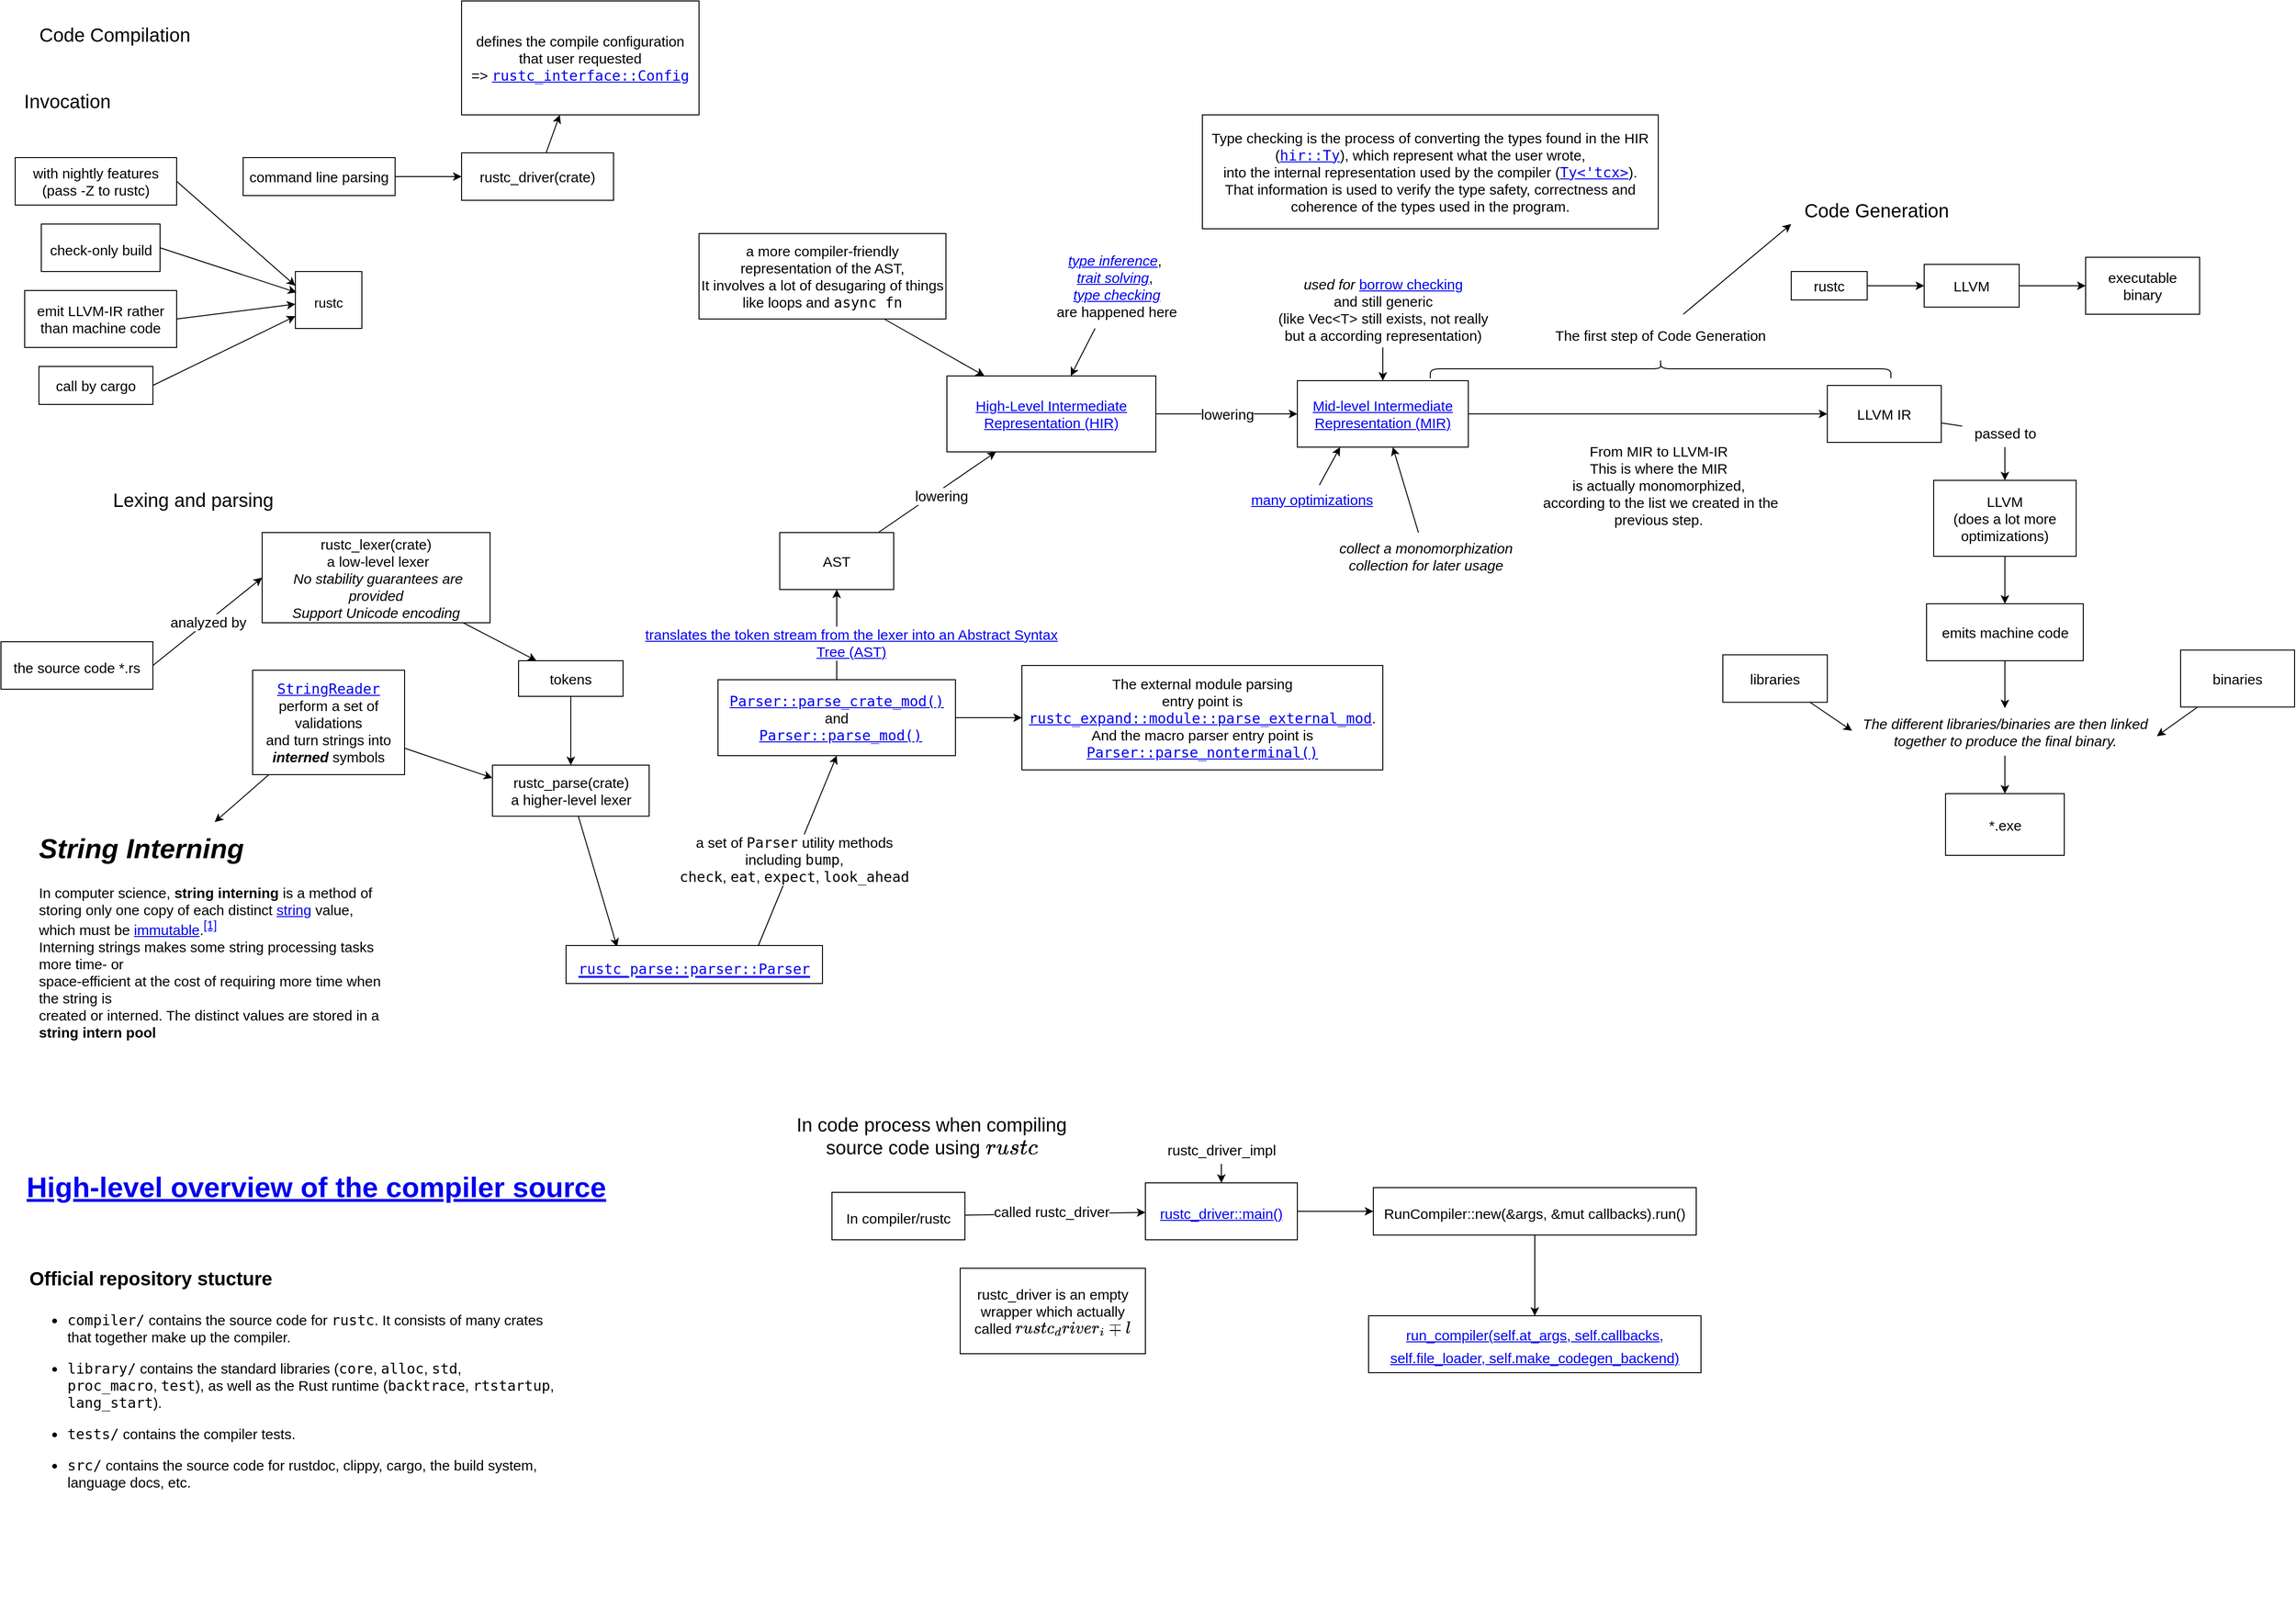 <mxfile>
    <diagram id="d-J2vTroJSH87MWg2zBY" name="Page-1">
        <mxGraphModel dx="888" dy="611" grid="1" gridSize="10" guides="1" tooltips="1" connect="1" arrows="1" fold="1" page="1" pageScale="1" pageWidth="827" pageHeight="1169" math="0" shadow="0">
            <root>
                <mxCell id="0"/>
                <mxCell id="1" parent="0"/>
                <mxCell id="2" value="&lt;font style=&quot;font-size: 20px;&quot;&gt;Code Compilation&lt;/font&gt;" style="text;html=1;strokeColor=none;fillColor=none;align=center;verticalAlign=middle;whiteSpace=wrap;rounded=0;" vertex="1" parent="1">
                    <mxGeometry x="40" y="40" width="210" height="40" as="geometry"/>
                </mxCell>
                <mxCell id="3" value="&lt;font style=&quot;font-size: 14px;&quot;&gt;rustc&lt;/font&gt;" style="rounded=0;whiteSpace=wrap;html=1;fontSize=20;" vertex="1" parent="1">
                    <mxGeometry x="335" y="310" width="70" height="60" as="geometry"/>
                </mxCell>
                <mxCell id="19" style="edgeStyle=none;html=1;entryX=0;entryY=0.25;entryDx=0;entryDy=0;fontSize=15;exitX=1;exitY=0.5;exitDx=0;exitDy=0;" edge="1" parent="1" source="4" target="3">
                    <mxGeometry relative="1" as="geometry"/>
                </mxCell>
                <mxCell id="4" value="&lt;font style=&quot;font-size: 15px;&quot;&gt;with nightly features&lt;br&gt;(pass -Z to rustc)&lt;/font&gt;" style="rounded=0;whiteSpace=wrap;html=1;fontSize=14;" vertex="1" parent="1">
                    <mxGeometry x="40" y="190" width="170" height="50" as="geometry"/>
                </mxCell>
                <mxCell id="5" value="&lt;font style=&quot;font-size: 20px;&quot;&gt;Invocation&lt;/font&gt;" style="text;html=1;strokeColor=none;fillColor=none;align=center;verticalAlign=middle;whiteSpace=wrap;rounded=0;fontSize=14;" vertex="1" parent="1">
                    <mxGeometry x="40" y="110" width="110" height="40" as="geometry"/>
                </mxCell>
                <mxCell id="20" style="edgeStyle=none;html=1;fontSize=15;exitX=1;exitY=0.5;exitDx=0;exitDy=0;entryX=0.017;entryY=0.367;entryDx=0;entryDy=0;entryPerimeter=0;" edge="1" parent="1" source="6" target="3">
                    <mxGeometry relative="1" as="geometry"/>
                </mxCell>
                <mxCell id="6" value="&lt;font style=&quot;font-size: 15px;&quot;&gt;check-only build&lt;/font&gt;" style="whiteSpace=wrap;html=1;fontSize=20;" vertex="1" parent="1">
                    <mxGeometry x="67.5" y="260" width="125" height="50" as="geometry"/>
                </mxCell>
                <mxCell id="21" style="edgeStyle=none;html=1;fontSize=15;exitX=1;exitY=0.5;exitDx=0;exitDy=0;" edge="1" parent="1" source="7" target="3">
                    <mxGeometry relative="1" as="geometry"/>
                </mxCell>
                <mxCell id="7" value="emit LLVM-IR rather than machine code" style="whiteSpace=wrap;html=1;fontSize=15;" vertex="1" parent="1">
                    <mxGeometry x="50" y="330" width="160" height="60" as="geometry"/>
                </mxCell>
                <mxCell id="22" style="edgeStyle=none;html=1;fontSize=15;exitX=1;exitY=0.5;exitDx=0;exitDy=0;" edge="1" parent="1" source="8" target="3">
                    <mxGeometry relative="1" as="geometry"/>
                </mxCell>
                <mxCell id="8" value="call by cargo" style="whiteSpace=wrap;html=1;fontSize=15;" vertex="1" parent="1">
                    <mxGeometry x="65" y="410" width="120" height="40" as="geometry"/>
                </mxCell>
                <mxCell id="18" value="" style="edgeStyle=none;html=1;fontSize=15;" edge="1" parent="1" source="16" target="17">
                    <mxGeometry relative="1" as="geometry"/>
                </mxCell>
                <mxCell id="16" value="command line parsing" style="whiteSpace=wrap;html=1;fontSize=15;" vertex="1" parent="1">
                    <mxGeometry x="280" y="190" width="160" height="40" as="geometry"/>
                </mxCell>
                <mxCell id="24" value="" style="edgeStyle=none;html=1;fontSize=15;" edge="1" parent="1" source="17" target="23">
                    <mxGeometry relative="1" as="geometry"/>
                </mxCell>
                <mxCell id="17" value="rustc_driver(crate)" style="whiteSpace=wrap;html=1;fontSize=15;" vertex="1" parent="1">
                    <mxGeometry x="510" y="185" width="160" height="50" as="geometry"/>
                </mxCell>
                <mxCell id="23" value="defines the compile configuration that user requested&lt;br&gt;=&amp;gt;&amp;nbsp;&lt;a href=&quot;https://doc.rust-lang.org/nightly/nightly-rustc/rustc_interface/interface/struct.Config.html&quot;&gt;&lt;code class=&quot;hljs&quot;&gt;rustc_interface::Config&lt;/code&gt;&lt;/a&gt;" style="whiteSpace=wrap;html=1;fontSize=15;" vertex="1" parent="1">
                    <mxGeometry x="510" y="25" width="250" height="120" as="geometry"/>
                </mxCell>
                <mxCell id="25" value="&lt;font size=&quot;1&quot; style=&quot;&quot;&gt;&lt;span style=&quot;font-size: 20px;&quot;&gt;Lexing and parsing&lt;/span&gt;&lt;/font&gt;" style="text;html=1;strokeColor=none;fillColor=none;align=center;verticalAlign=middle;whiteSpace=wrap;rounded=0;fontSize=14;" vertex="1" parent="1">
                    <mxGeometry x="140" y="530" width="175" height="40" as="geometry"/>
                </mxCell>
                <mxCell id="28" value="analyzed by" style="edgeStyle=none;html=1;entryX=0;entryY=0.5;entryDx=0;entryDy=0;fontSize=15;exitX=1;exitY=0.5;exitDx=0;exitDy=0;" edge="1" parent="1" source="26" target="27">
                    <mxGeometry relative="1" as="geometry"/>
                </mxCell>
                <mxCell id="26" value="&lt;font style=&quot;font-size: 15px;&quot;&gt;the source code *.rs&lt;/font&gt;" style="whiteSpace=wrap;html=1;fontSize=20;" vertex="1" parent="1">
                    <mxGeometry x="25" y="700" width="160" height="50" as="geometry"/>
                </mxCell>
                <mxCell id="32" value="" style="edgeStyle=none;html=1;fontSize=15;" edge="1" parent="1" source="27" target="31">
                    <mxGeometry relative="1" as="geometry"/>
                </mxCell>
                <mxCell id="27" value="rustc_lexer(crate)&lt;br&gt;&amp;nbsp;a low-level lexer&lt;br&gt;&lt;i&gt;&amp;nbsp;No stability guarantees are provided&lt;br&gt;Support Unicode encoding&lt;br&gt;&lt;/i&gt;" style="whiteSpace=wrap;html=1;fontSize=15;" vertex="1" parent="1">
                    <mxGeometry x="300" y="585" width="240" height="95" as="geometry"/>
                </mxCell>
                <mxCell id="34" value="" style="edgeStyle=none;html=1;fontSize=15;" edge="1" parent="1" source="31" target="33">
                    <mxGeometry relative="1" as="geometry"/>
                </mxCell>
                <mxCell id="31" value="tokens" style="whiteSpace=wrap;html=1;fontSize=15;" vertex="1" parent="1">
                    <mxGeometry x="570" y="720" width="110" height="37.5" as="geometry"/>
                </mxCell>
                <mxCell id="46" style="edgeStyle=none;html=1;entryX=0.199;entryY=0.038;entryDx=0;entryDy=0;fontSize=15;entryPerimeter=0;" edge="1" parent="1" source="33" target="41">
                    <mxGeometry relative="1" as="geometry"/>
                </mxCell>
                <mxCell id="33" value="rustc_parse(crate)&lt;br&gt;a higher-level lexer" style="whiteSpace=wrap;html=1;fontSize=15;" vertex="1" parent="1">
                    <mxGeometry x="542.5" y="830" width="165" height="53.75" as="geometry"/>
                </mxCell>
                <mxCell id="36" style="edgeStyle=none;html=1;entryX=0;entryY=0.25;entryDx=0;entryDy=0;fontSize=15;" edge="1" parent="1" source="35" target="33">
                    <mxGeometry relative="1" as="geometry"/>
                </mxCell>
                <mxCell id="40" style="edgeStyle=none;html=1;entryX=0.5;entryY=0;entryDx=0;entryDy=0;fontSize=29;" edge="1" parent="1" source="35" target="39">
                    <mxGeometry relative="1" as="geometry"/>
                </mxCell>
                <mxCell id="35" value="&lt;a href=&quot;https://doc.rust-lang.org/nightly/nightly-rustc/rustc_parse/lexer/struct.StringReader.html&quot;&gt;&lt;code class=&quot;hljs&quot;&gt;StringReader&lt;/code&gt;&lt;/a&gt;&lt;br&gt;perform a set of validations&lt;br&gt;and turn strings into &lt;b&gt;&lt;i&gt;interned&lt;/i&gt;&lt;/b&gt; symbols" style="whiteSpace=wrap;html=1;fontSize=15;" vertex="1" parent="1">
                    <mxGeometry x="290" y="730" width="160" height="110" as="geometry"/>
                </mxCell>
                <mxCell id="39" value="&lt;h1&gt;&lt;em style=&quot;font-weight: 400; text-align: center;&quot;&gt;&lt;b style=&quot;&quot;&gt;&lt;font style=&quot;font-size: 29px;&quot;&gt;String Interning&lt;/font&gt;&lt;/b&gt;&lt;/em&gt;&lt;br&gt;&lt;/h1&gt;&lt;p&gt;In computer science, &lt;b&gt;string interning&lt;/b&gt; is a method of storing only one copy of each distinct &lt;a title=&quot;String (computer science)&quot; href=&quot;https://en.wikipedia.org/wiki/String_(computer_science)&quot;&gt;string&lt;/a&gt; value, which must be &lt;a title=&quot;Immutable object&quot; href=&quot;https://en.wikipedia.org/wiki/Immutable_object&quot;&gt;immutable&lt;/a&gt;.&lt;sup class=&quot;reference&quot; id=&quot;cite_ref-1&quot;&gt;&lt;a href=&quot;https://en.wikipedia.org/wiki/String_interning#cite_note-1&quot;&gt;[1]&lt;/a&gt;&lt;/sup&gt;&lt;br&gt; Interning strings makes some string processing tasks more time- or &lt;br&gt;space-efficient at the cost of requiring more time when the string is &lt;br&gt;created or interned. The distinct values are stored in a &lt;b&gt;string intern pool&lt;/b&gt;&lt;br&gt;&lt;/p&gt;" style="text;html=1;strokeColor=none;fillColor=none;spacing=5;spacingTop=-20;whiteSpace=wrap;overflow=hidden;rounded=0;fontSize=15;" vertex="1" parent="1">
                    <mxGeometry x="60" y="890" width="380" height="250" as="geometry"/>
                </mxCell>
                <mxCell id="45" style="edgeStyle=none;html=1;entryX=0.5;entryY=1;entryDx=0;entryDy=0;fontSize=15;exitX=0.75;exitY=0;exitDx=0;exitDy=0;" edge="1" parent="1" source="41" target="44">
                    <mxGeometry relative="1" as="geometry"/>
                </mxCell>
                <mxCell id="52" value="a set of &lt;code class=&quot;hljs&quot;&gt;Parser&lt;/code&gt; utility methods &lt;br&gt;including &lt;code class=&quot;hljs&quot;&gt;bump&lt;/code&gt;,&lt;br/&gt;&lt;code class=&quot;hljs&quot;&gt;check&lt;/code&gt;, &lt;code class=&quot;hljs&quot;&gt;eat&lt;/code&gt;, &lt;code class=&quot;hljs&quot;&gt;expect&lt;/code&gt;, &lt;code class=&quot;hljs&quot;&gt;look_ahead&lt;/code&gt;" style="edgeLabel;html=1;align=center;verticalAlign=middle;resizable=0;points=[];fontSize=15;" vertex="1" connectable="0" parent="45">
                    <mxGeometry x="-0.345" y="3" relative="1" as="geometry">
                        <mxPoint x="13" y="-24" as="offset"/>
                    </mxGeometry>
                </mxCell>
                <mxCell id="41" value="&lt;a href=&quot;https://doc.rust-lang.org/nightly/nightly-rustc/rustc_parse/parser/struct.Parser.html&quot;&gt;&lt;code style=&quot;font-size: 15px;&quot; class=&quot;hljs&quot;&gt;rustc_parse::parser::Parser&lt;/code&gt;&lt;/a&gt;" style="whiteSpace=wrap;html=1;fontSize=29;align=center;" vertex="1" parent="1">
                    <mxGeometry x="620" y="1020" width="270" height="40" as="geometry"/>
                </mxCell>
                <mxCell id="47" style="edgeStyle=none;html=1;fontSize=15;entryX=0.5;entryY=1;entryDx=0;entryDy=0;" edge="1" parent="1" source="44" target="49">
                    <mxGeometry relative="1" as="geometry">
                        <mxPoint x="935" y="880" as="targetPoint"/>
                    </mxGeometry>
                </mxCell>
                <mxCell id="48" value="&lt;a href=&quot;https://doc.rust-lang.org/nightly/nightly-rustc/rustc_parse/index.html&quot;&gt;translates the token stream from the lexer into an Abstract Syntax&lt;br/&gt;Tree (AST)&lt;/a&gt;" style="edgeLabel;html=1;align=center;verticalAlign=middle;resizable=0;points=[];fontSize=15;" vertex="1" connectable="0" parent="47">
                    <mxGeometry x="-0.294" y="3" relative="1" as="geometry">
                        <mxPoint x="18" y="-6" as="offset"/>
                    </mxGeometry>
                </mxCell>
                <mxCell id="51" value="" style="edgeStyle=none;html=1;fontSize=15;" edge="1" parent="1" source="44" target="50">
                    <mxGeometry relative="1" as="geometry"/>
                </mxCell>
                <mxCell id="44" value="&lt;a href=&quot;https://doc.rust-lang.org/nightly/nightly-rustc/rustc_parse/parser/struct.Parser.html#method.parse_crate_mod&quot;&gt;&lt;code class=&quot;hljs&quot;&gt;Parser::parse_crate_mod()&lt;/code&gt;&lt;/a&gt; &lt;br&gt;and&lt;br&gt;&amp;nbsp;&amp;nbsp;&lt;a href=&quot;https://doc.rust-lang.org/nightly/nightly-rustc/rustc_parse/parser/struct.Parser.html#method.parse_mod&quot;&gt;&lt;code class=&quot;hljs&quot;&gt;Parser::parse_mod()&lt;/code&gt;&lt;/a&gt;" style="whiteSpace=wrap;html=1;fontSize=15;" vertex="1" parent="1">
                    <mxGeometry x="780" y="740" width="250" height="80" as="geometry"/>
                </mxCell>
                <mxCell id="55" value="" style="edgeStyle=none;html=1;fontSize=15;" edge="1" parent="1" source="49" target="54">
                    <mxGeometry relative="1" as="geometry"/>
                </mxCell>
                <mxCell id="56" value="lowering" style="edgeLabel;html=1;align=center;verticalAlign=middle;resizable=0;points=[];fontSize=15;" vertex="1" connectable="0" parent="55">
                    <mxGeometry x="0.231" y="-3" relative="1" as="geometry">
                        <mxPoint x="-12" y="11" as="offset"/>
                    </mxGeometry>
                </mxCell>
                <mxCell id="49" value="AST" style="whiteSpace=wrap;html=1;fontSize=15;" vertex="1" parent="1">
                    <mxGeometry x="845" y="585" width="120" height="60" as="geometry"/>
                </mxCell>
                <mxCell id="50" value="The external module parsing&lt;br/&gt;entry point is &lt;a href=&quot;https://doc.rust-lang.org/nightly/nightly-rustc/rustc_expand/module/fn.parse_external_mod.html&quot;&gt;&lt;code class=&quot;hljs&quot;&gt;rustc_expand::module::parse_external_mod&lt;/code&gt;&lt;/a&gt;.&lt;br/&gt;And the macro parser entry point is &lt;a href=&quot;https://doc.rust-lang.org/nightly/nightly-rustc/rustc_parse/parser/struct.Parser.html#method.parse_nonterminal&quot;&gt;&lt;code class=&quot;hljs&quot;&gt;Parser::parse_nonterminal()&lt;/code&gt;&lt;/a&gt;" style="whiteSpace=wrap;html=1;fontSize=15;" vertex="1" parent="1">
                    <mxGeometry x="1100" y="725" width="380" height="110" as="geometry"/>
                </mxCell>
                <mxCell id="64" value="" style="edgeStyle=none;html=1;fontSize=15;" edge="1" parent="1" source="54" target="63">
                    <mxGeometry relative="1" as="geometry"/>
                </mxCell>
                <mxCell id="65" value="lowering" style="edgeLabel;html=1;align=center;verticalAlign=middle;resizable=0;points=[];fontSize=15;" vertex="1" connectable="0" parent="64">
                    <mxGeometry x="-0.43" y="1" relative="1" as="geometry">
                        <mxPoint x="32" y="1" as="offset"/>
                    </mxGeometry>
                </mxCell>
                <mxCell id="54" value="&lt;a href=&quot;https://doc.rust-lang.org/nightly/nightly-rustc/rustc_hir/index.html&quot;&gt;High-Level Intermediate&lt;br/&gt;Representation (HIR)&lt;/a&gt;" style="whiteSpace=wrap;html=1;fontSize=15;" vertex="1" parent="1">
                    <mxGeometry x="1021" y="420" width="220" height="80" as="geometry"/>
                </mxCell>
                <mxCell id="59" style="edgeStyle=none;html=1;fontSize=15;exitX=0.75;exitY=1;exitDx=0;exitDy=0;" edge="1" parent="1" source="57" target="54">
                    <mxGeometry relative="1" as="geometry"/>
                </mxCell>
                <mxCell id="57" value="a more compiler-friendly representation of the AST,&lt;br&gt;It involves a lot of desugaring of things&lt;br/&gt;like loops and &lt;code class=&quot;hljs&quot;&gt;async fn&lt;/code&gt;" style="whiteSpace=wrap;html=1;fontSize=15;" vertex="1" parent="1">
                    <mxGeometry x="760" y="270" width="260" height="90" as="geometry"/>
                </mxCell>
                <mxCell id="61" style="edgeStyle=none;html=1;fontSize=15;" edge="1" parent="1" source="60" target="54">
                    <mxGeometry relative="1" as="geometry"/>
                </mxCell>
                <mxCell id="60" value="&lt;a href=&quot;https://rustc-dev-guide.rust-lang.org/type-inference.html&quot;&gt;&lt;em&gt;type inference&lt;/em&gt;&lt;/a&gt;,&amp;nbsp;&lt;br&gt;&lt;a href=&quot;https://rustc-dev-guide.rust-lang.org/traits/resolution.html&quot;&gt;&lt;em&gt;trait solving&lt;/em&gt;&lt;/a&gt;,&amp;nbsp;&lt;br&gt;&lt;a href=&quot;https://rustc-dev-guide.rust-lang.org/type-checking.html&quot;&gt;&lt;em&gt;type checking&lt;/em&gt;&lt;/a&gt;&lt;br&gt;are happened here" style="text;html=1;strokeColor=none;fillColor=none;align=center;verticalAlign=middle;whiteSpace=wrap;rounded=0;fontSize=15;" vertex="1" parent="1">
                    <mxGeometry x="1100" y="280" width="200" height="90" as="geometry"/>
                </mxCell>
                <mxCell id="62" value="Type checking is the process of converting the types found in the HIR&lt;br/&gt;(&lt;a href=&quot;https://doc.rust-lang.org/nightly/nightly-rustc/rustc_hir/hir/struct.Ty.html&quot;&gt;&lt;code class=&quot;hljs&quot;&gt;hir::Ty&lt;/code&gt;&lt;/a&gt;), which represent what the user wrote,&lt;br/&gt;into the internal representation used by the compiler (&lt;a href=&quot;https://doc.rust-lang.org/nightly/nightly-rustc/rustc_middle/ty/struct.Ty.html&quot;&gt;&lt;code class=&quot;hljs&quot;&gt;Ty&amp;lt;'tcx&amp;gt;&lt;/code&gt;&lt;/a&gt;).&lt;br/&gt;That information is used to verify the type safety, correctness and&lt;br/&gt;coherence of the types used in the program." style="whiteSpace=wrap;html=1;fontSize=15;" vertex="1" parent="1">
                    <mxGeometry x="1290" y="145" width="480" height="120" as="geometry"/>
                </mxCell>
                <mxCell id="79" value="" style="edgeStyle=none;html=1;fontSize=20;" edge="1" parent="1" source="63" target="78">
                    <mxGeometry relative="1" as="geometry"/>
                </mxCell>
                <mxCell id="63" value="&lt;a href=&quot;https://rustc-dev-guide.rust-lang.org/mir/index.html&quot;&gt;Mid-level Intermediate Representation (MIR)&lt;/a&gt;" style="whiteSpace=wrap;html=1;fontSize=15;" vertex="1" parent="1">
                    <mxGeometry x="1390" y="425" width="180" height="70" as="geometry"/>
                </mxCell>
                <mxCell id="67" style="edgeStyle=none;html=1;entryX=0.5;entryY=0;entryDx=0;entryDy=0;fontSize=15;" edge="1" parent="1" source="66" target="63">
                    <mxGeometry relative="1" as="geometry"/>
                </mxCell>
                <mxCell id="66" value="&lt;i&gt;used for&amp;nbsp;&lt;/i&gt;&lt;a href=&quot;https://rustc-dev-guide.rust-lang.org/borrow_check.html&quot;&gt;borrow checking&lt;/a&gt;&lt;br&gt;and still generic&lt;br&gt;(like Vec&amp;lt;T&amp;gt; still exists, not really but a according representation)" style="text;html=1;strokeColor=none;fillColor=none;align=center;verticalAlign=middle;whiteSpace=wrap;rounded=0;fontSize=15;" vertex="1" parent="1">
                    <mxGeometry x="1367.5" y="310" width="225" height="80" as="geometry"/>
                </mxCell>
                <mxCell id="69" style="edgeStyle=none;html=1;entryX=0.25;entryY=1;entryDx=0;entryDy=0;fontSize=15;" edge="1" parent="1" source="68" target="63">
                    <mxGeometry relative="1" as="geometry"/>
                </mxCell>
                <mxCell id="68" value="&lt;a href=&quot;https://rustc-dev-guide.rust-lang.org/mir/optimizations.html&quot;&gt;many optimizations&lt;/a&gt;" style="text;html=1;align=center;verticalAlign=middle;resizable=0;points=[];autosize=1;strokeColor=none;fillColor=none;fontSize=15;" vertex="1" parent="1">
                    <mxGeometry x="1330" y="535" width="150" height="30" as="geometry"/>
                </mxCell>
                <mxCell id="71" style="edgeStyle=none;html=1;fontSize=15;" edge="1" parent="1" source="70" target="63">
                    <mxGeometry relative="1" as="geometry"/>
                </mxCell>
                <mxCell id="70" value="&lt;em&gt;collect a monomorphization&lt;br&gt;collection for later usage&lt;/em&gt;" style="text;html=1;align=center;verticalAlign=middle;resizable=0;points=[];autosize=1;strokeColor=none;fillColor=none;fontSize=15;" vertex="1" parent="1">
                    <mxGeometry x="1420" y="585" width="210" height="50" as="geometry"/>
                </mxCell>
                <mxCell id="74" value="" style="edgeStyle=none;html=1;fontSize=15;" edge="1" parent="1" source="72" target="73">
                    <mxGeometry relative="1" as="geometry"/>
                </mxCell>
                <mxCell id="72" value="rustc" style="whiteSpace=wrap;html=1;fontSize=15;" vertex="1" parent="1">
                    <mxGeometry x="1910" y="310" width="80" height="30" as="geometry"/>
                </mxCell>
                <mxCell id="76" value="" style="edgeStyle=none;html=1;fontSize=15;" edge="1" parent="1" source="73" target="75">
                    <mxGeometry relative="1" as="geometry"/>
                </mxCell>
                <mxCell id="73" value="LLVM" style="whiteSpace=wrap;html=1;fontSize=15;" vertex="1" parent="1">
                    <mxGeometry x="2050" y="302.5" width="100" height="45" as="geometry"/>
                </mxCell>
                <mxCell id="75" value="executable&lt;br&gt;binary" style="whiteSpace=wrap;html=1;fontSize=15;" vertex="1" parent="1">
                    <mxGeometry x="2220" y="295" width="120" height="60" as="geometry"/>
                </mxCell>
                <mxCell id="77" value="&lt;font style=&quot;font-size: 20px;&quot;&gt;Code Generation&lt;/font&gt;" style="text;html=1;strokeColor=none;fillColor=none;align=center;verticalAlign=middle;whiteSpace=wrap;rounded=0;fontSize=15;" vertex="1" parent="1">
                    <mxGeometry x="1910" y="215" width="180" height="60" as="geometry"/>
                </mxCell>
                <mxCell id="86" value="" style="edgeStyle=none;html=1;fontSize=15;startArrow=none;" edge="1" parent="1" source="87" target="85">
                    <mxGeometry relative="1" as="geometry"/>
                </mxCell>
                <mxCell id="78" value="LLVM IR" style="whiteSpace=wrap;html=1;fontSize=15;" vertex="1" parent="1">
                    <mxGeometry x="1948" y="430" width="120" height="60" as="geometry"/>
                </mxCell>
                <mxCell id="80" value="" style="shape=curlyBracket;whiteSpace=wrap;html=1;rounded=1;labelPosition=left;verticalLabelPosition=middle;align=right;verticalAlign=middle;fontSize=20;rotation=90;" vertex="1" parent="1">
                    <mxGeometry x="1762.47" y="170" width="20" height="485" as="geometry"/>
                </mxCell>
                <mxCell id="82" style="edgeStyle=none;html=1;entryX=0;entryY=0.75;entryDx=0;entryDy=0;fontSize=15;" edge="1" parent="1" source="81" target="77">
                    <mxGeometry relative="1" as="geometry"/>
                </mxCell>
                <mxCell id="81" value="&lt;font style=&quot;font-size: 15px;&quot;&gt;The first step of Code Generation&lt;/font&gt;" style="text;html=1;align=center;verticalAlign=middle;resizable=0;points=[];autosize=1;strokeColor=none;fillColor=none;fontSize=20;" vertex="1" parent="1">
                    <mxGeometry x="1647.47" y="355" width="250" height="40" as="geometry"/>
                </mxCell>
                <mxCell id="83" value="From MIR to LLVM-IR&lt;br&gt;This is where the MIR&lt;br&gt;is actually monomorphized,&lt;br&gt;&amp;nbsp;according to the list we created in the&lt;br&gt;previous step." style="text;html=1;align=center;verticalAlign=middle;resizable=0;points=[];autosize=1;strokeColor=none;fillColor=none;fontSize=15;" vertex="1" parent="1">
                    <mxGeometry x="1630" y="485" width="280" height="100" as="geometry"/>
                </mxCell>
                <mxCell id="91" value="" style="edgeStyle=none;html=1;fontSize=15;" edge="1" parent="1" source="85" target="90">
                    <mxGeometry relative="1" as="geometry"/>
                </mxCell>
                <mxCell id="85" value="LLVM&lt;br&gt;(does a lot more optimizations)" style="whiteSpace=wrap;html=1;fontSize=15;" vertex="1" parent="1">
                    <mxGeometry x="2060" y="530" width="150" height="80" as="geometry"/>
                </mxCell>
                <mxCell id="88" value="" style="edgeStyle=none;html=1;fontSize=15;endArrow=none;" edge="1" parent="1" source="78" target="87">
                    <mxGeometry relative="1" as="geometry">
                        <mxPoint x="2068.0" y="460" as="sourcePoint"/>
                        <mxPoint x="2190" y="460" as="targetPoint"/>
                    </mxGeometry>
                </mxCell>
                <mxCell id="87" value="passed to" style="text;html=1;align=center;verticalAlign=middle;resizable=0;points=[];autosize=1;strokeColor=none;fillColor=none;fontSize=15;" vertex="1" parent="1">
                    <mxGeometry x="2090" y="465" width="90" height="30" as="geometry"/>
                </mxCell>
                <mxCell id="95" style="edgeStyle=none;html=1;fontSize=15;" edge="1" parent="1" source="90" target="94">
                    <mxGeometry relative="1" as="geometry"/>
                </mxCell>
                <mxCell id="90" value="emits machine code" style="whiteSpace=wrap;html=1;fontSize=15;" vertex="1" parent="1">
                    <mxGeometry x="2052.5" y="660" width="165" height="60" as="geometry"/>
                </mxCell>
                <mxCell id="96" style="edgeStyle=none;html=1;entryX=-0.003;entryY=0.476;entryDx=0;entryDy=0;entryPerimeter=0;fontSize=15;" edge="1" parent="1" source="92" target="94">
                    <mxGeometry relative="1" as="geometry"/>
                </mxCell>
                <mxCell id="92" value="libraries" style="whiteSpace=wrap;html=1;fontSize=15;" vertex="1" parent="1">
                    <mxGeometry x="1838" y="713.75" width="110" height="50" as="geometry"/>
                </mxCell>
                <mxCell id="97" style="edgeStyle=none;html=1;entryX=1;entryY=0.589;entryDx=0;entryDy=0;entryPerimeter=0;fontSize=15;" edge="1" parent="1" source="93" target="94">
                    <mxGeometry relative="1" as="geometry"/>
                </mxCell>
                <mxCell id="93" value="binaries" style="whiteSpace=wrap;html=1;fontSize=15;" vertex="1" parent="1">
                    <mxGeometry x="2320" y="708.75" width="120" height="60" as="geometry"/>
                </mxCell>
                <mxCell id="99" value="" style="edgeStyle=none;html=1;fontSize=15;" edge="1" parent="1" source="94" target="98">
                    <mxGeometry relative="1" as="geometry"/>
                </mxCell>
                <mxCell id="94" value="&lt;i&gt;The different libraries/binaries are then linked &lt;br&gt;together to produce the final binary.&lt;/i&gt;" style="text;html=1;align=center;verticalAlign=middle;resizable=0;points=[];autosize=1;strokeColor=none;fillColor=none;fontSize=15;" vertex="1" parent="1">
                    <mxGeometry x="1975" y="770" width="320" height="50" as="geometry"/>
                </mxCell>
                <mxCell id="98" value="*.exe" style="whiteSpace=wrap;html=1;fontSize=15;" vertex="1" parent="1">
                    <mxGeometry x="2072.5" y="860" width="125" height="65" as="geometry"/>
                </mxCell>
                <mxCell id="100" value="&lt;h1 id=&quot;high-level-overview-of-the-compiler-source&quot;&gt;&lt;a href=&quot;https://rustc-dev-guide.rust-lang.org/compiler-src.html#high-level-overview-of-the-compiler-source&quot; class=&quot;header&quot;&gt;High-level overview of the compiler source&lt;/a&gt;&lt;/h1&gt;" style="text;whiteSpace=wrap;html=1;fontSize=15;" vertex="1" parent="1">
                    <mxGeometry x="50" y="1230" width="760" height="150" as="geometry"/>
                </mxCell>
                <mxCell id="101" value="&lt;h1&gt;&lt;font style=&quot;font-size: 20px;&quot;&gt;Official repository stucture&lt;/font&gt;&lt;/h1&gt;&lt;div&gt;&lt;ul&gt;&lt;li&gt;&lt;p&gt;&lt;code class=&quot;hljs&quot;&gt;compiler/&lt;/code&gt; contains the source code for &lt;code class=&quot;hljs&quot;&gt;rustc&lt;/code&gt;. It consists of many crates&lt;br&gt;that together make up the compiler.&lt;/p&gt;&lt;/li&gt;&lt;li&gt;&lt;p&gt;&lt;code class=&quot;hljs&quot;&gt;library/&lt;/code&gt; contains the standard libraries (&lt;code class=&quot;hljs&quot;&gt;core&lt;/code&gt;, &lt;code class=&quot;hljs&quot;&gt;alloc&lt;/code&gt;, &lt;code class=&quot;hljs&quot;&gt;std&lt;/code&gt;,&lt;br&gt;&lt;code class=&quot;hljs&quot;&gt;proc_macro&lt;/code&gt;, &lt;code class=&quot;hljs&quot;&gt;test&lt;/code&gt;), as well as the Rust runtime (&lt;code class=&quot;hljs&quot;&gt;backtrace&lt;/code&gt;, &lt;code class=&quot;hljs&quot;&gt;rtstartup&lt;/code&gt;,&lt;br&gt;&lt;code class=&quot;hljs&quot;&gt;lang_start&lt;/code&gt;).&lt;/p&gt;&lt;/li&gt;&lt;li&gt;&lt;p&gt;&lt;code class=&quot;hljs&quot;&gt;tests/&lt;/code&gt; contains the compiler tests.&lt;/p&gt;&lt;/li&gt;&lt;li&gt;&lt;p&gt;&lt;code class=&quot;hljs&quot;&gt;src/&lt;/code&gt; contains the source code for rustdoc, clippy, cargo, the build system,&lt;br&gt;language docs, etc.&lt;/p&gt;&lt;br&gt;&lt;/li&gt;&lt;/ul&gt;&lt;/div&gt;" style="text;html=1;strokeColor=none;fillColor=none;spacing=5;spacingTop=-20;whiteSpace=wrap;overflow=hidden;rounded=0;fontSize=15;" vertex="1" parent="1">
                    <mxGeometry x="50" y="1340" width="580" height="380" as="geometry"/>
                </mxCell>
                <mxCell id="102" value="In code&amp;nbsp;process when compiling source code using `rustc`" style="text;html=1;strokeColor=none;fillColor=none;align=center;verticalAlign=middle;whiteSpace=wrap;rounded=0;fontSize=20;" vertex="1" parent="1">
                    <mxGeometry x="845" y="1190" width="320" height="60" as="geometry"/>
                </mxCell>
                <mxCell id="105" value="" style="edgeStyle=none;html=1;fontSize=15;" edge="1" parent="1" source="103" target="104">
                    <mxGeometry relative="1" as="geometry"/>
                </mxCell>
                <mxCell id="106" value="called rustc_driver" style="edgeLabel;html=1;align=center;verticalAlign=middle;resizable=0;points=[];fontSize=15;" vertex="1" connectable="0" parent="105">
                    <mxGeometry x="-0.236" y="-1" relative="1" as="geometry">
                        <mxPoint x="18" y="-4" as="offset"/>
                    </mxGeometry>
                </mxCell>
                <mxCell id="103" value="&lt;font style=&quot;font-size: 15px;&quot;&gt;In compiler/rustc&lt;/font&gt;" style="whiteSpace=wrap;html=1;fontSize=20;" vertex="1" parent="1">
                    <mxGeometry x="900" y="1280" width="140" height="50" as="geometry"/>
                </mxCell>
                <mxCell id="114" value="" style="edgeStyle=none;html=1;fontSize=15;" edge="1" parent="1" source="104" target="113">
                    <mxGeometry relative="1" as="geometry"/>
                </mxCell>
                <mxCell id="104" value="&lt;font style=&quot;font-size: 15px;&quot;&gt;&lt;a href=&quot;https://github.com/rust-lang/rust/blob/0d50ab77397d7278500abd22d34de0e10940b2ee/compiler/rustc_driver_impl/src/lib.rs#L1479&quot;&gt;rustc_driver::main()&lt;/a&gt;&lt;/font&gt;" style="whiteSpace=wrap;html=1;fontSize=20;" vertex="1" parent="1">
                    <mxGeometry x="1230" y="1270" width="160" height="60" as="geometry"/>
                </mxCell>
                <mxCell id="109" value="rustc_driver is an empty wrapper which actually called `rustc_driver_impl`" style="rounded=0;whiteSpace=wrap;html=1;fontSize=15;" vertex="1" parent="1">
                    <mxGeometry x="1035" y="1360" width="195" height="90" as="geometry"/>
                </mxCell>
                <mxCell id="112" style="edgeStyle=none;html=1;entryX=0.5;entryY=0;entryDx=0;entryDy=0;fontSize=15;" edge="1" parent="1" source="111" target="104">
                    <mxGeometry relative="1" as="geometry"/>
                </mxCell>
                <mxCell id="111" value="rustc_driver_impl" style="text;html=1;align=center;verticalAlign=middle;resizable=0;points=[];autosize=1;strokeColor=none;fillColor=none;fontSize=15;" vertex="1" parent="1">
                    <mxGeometry x="1240" y="1220" width="140" height="30" as="geometry"/>
                </mxCell>
                <mxCell id="116" value="" style="edgeStyle=none;html=1;fontSize=15;" edge="1" parent="1" source="113" target="115">
                    <mxGeometry relative="1" as="geometry"/>
                </mxCell>
                <mxCell id="113" value="&lt;font style=&quot;font-size: 15px;&quot;&gt;RunCompiler::new(&amp;amp;args, &amp;amp;mut callbacks).run()&lt;/font&gt;" style="whiteSpace=wrap;html=1;fontSize=20;" vertex="1" parent="1">
                    <mxGeometry x="1470" y="1275" width="340" height="50" as="geometry"/>
                </mxCell>
                <mxCell id="115" value="&lt;font style=&quot;font-size: 15px;&quot;&gt;&lt;a href=&quot;https://github.com/rust-lang/rust/blob/b112bc5529cfa8d8a9000f7a85278ece3232e579/compiler/rustc_driver_impl/src/lib.rs#L256C7-L256C7&quot;&gt;run_compiler(self.at_args, self.callbacks, self.file_loader, self.make_codegen_backend)&lt;/a&gt;&lt;/font&gt;" style="whiteSpace=wrap;html=1;fontSize=20;" vertex="1" parent="1">
                    <mxGeometry x="1465" y="1410" width="350" height="60" as="geometry"/>
                </mxCell>
            </root>
        </mxGraphModel>
    </diagram>
</mxfile>